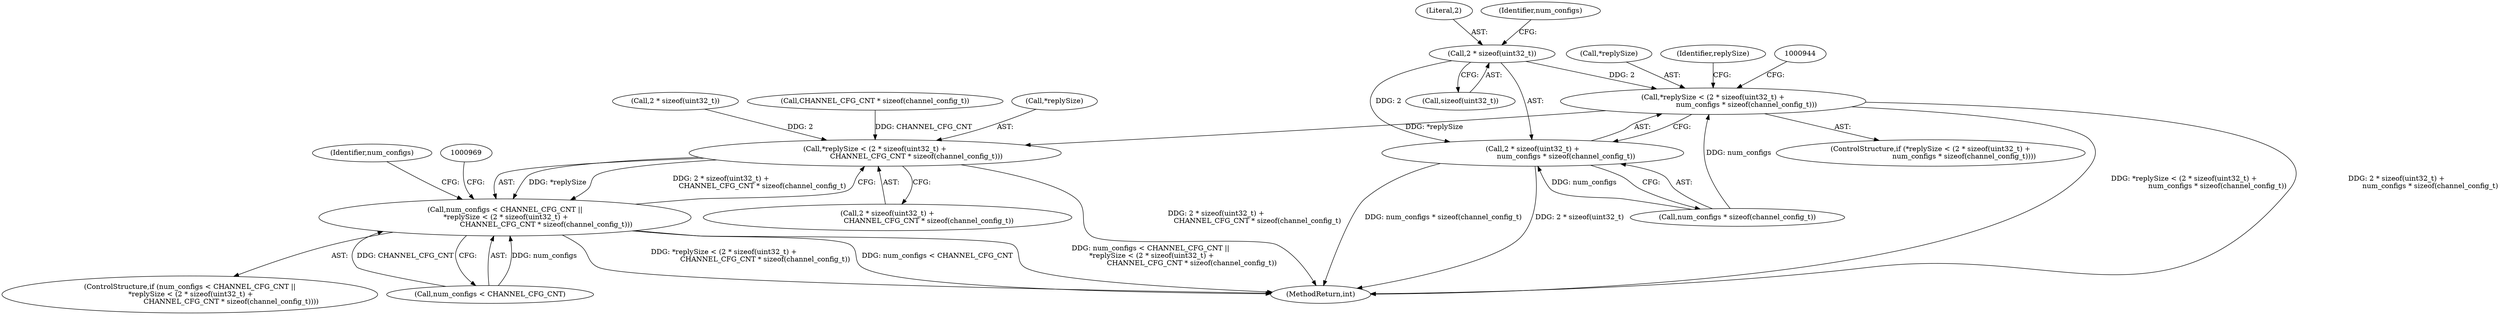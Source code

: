 digraph "0_Android_aeea52da00d210587fb3ed895de3d5f2e0264c88_9@API" {
"1000924" [label="(Call,2 * sizeof(uint32_t))"];
"1000920" [label="(Call,*replySize < (2 * sizeof(uint32_t) +\n                              num_configs * sizeof(channel_config_t)))"];
"1000953" [label="(Call,*replySize < (2 * sizeof(uint32_t) +\n                                     CHANNEL_CFG_CNT * sizeof(channel_config_t)))"];
"1000949" [label="(Call,num_configs < CHANNEL_CFG_CNT ||\n *replySize < (2 * sizeof(uint32_t) +\n                                     CHANNEL_CFG_CNT * sizeof(channel_config_t)))"];
"1000923" [label="(Call,2 * sizeof(uint32_t) +\n                              num_configs * sizeof(channel_config_t))"];
"1000949" [label="(Call,num_configs < CHANNEL_CFG_CNT ||\n *replySize < (2 * sizeof(uint32_t) +\n                                     CHANNEL_CFG_CNT * sizeof(channel_config_t)))"];
"1000921" [label="(Call,*replySize)"];
"1000948" [label="(ControlStructure,if (num_configs < CHANNEL_CFG_CNT ||\n *replySize < (2 * sizeof(uint32_t) +\n                                     CHANNEL_CFG_CNT * sizeof(channel_config_t))))"];
"1000953" [label="(Call,*replySize < (2 * sizeof(uint32_t) +\n                                     CHANNEL_CFG_CNT * sizeof(channel_config_t)))"];
"1000976" [label="(Identifier,num_configs)"];
"1000961" [label="(Call,CHANNEL_CFG_CNT * sizeof(channel_config_t))"];
"1000954" [label="(Call,*replySize)"];
"1000923" [label="(Call,2 * sizeof(uint32_t) +\n                              num_configs * sizeof(channel_config_t))"];
"1000950" [label="(Call,num_configs < CHANNEL_CFG_CNT)"];
"1000957" [label="(Call,2 * sizeof(uint32_t))"];
"1000925" [label="(Literal,2)"];
"1000924" [label="(Call,2 * sizeof(uint32_t))"];
"1000935" [label="(Identifier,replySize)"];
"1000926" [label="(Call,sizeof(uint32_t))"];
"1000956" [label="(Call,2 * sizeof(uint32_t) +\n                                     CHANNEL_CFG_CNT * sizeof(channel_config_t))"];
"1000928" [label="(Call,num_configs * sizeof(channel_config_t))"];
"1001295" [label="(MethodReturn,int)"];
"1000929" [label="(Identifier,num_configs)"];
"1000919" [label="(ControlStructure,if (*replySize < (2 * sizeof(uint32_t) +\n                              num_configs * sizeof(channel_config_t))))"];
"1000920" [label="(Call,*replySize < (2 * sizeof(uint32_t) +\n                              num_configs * sizeof(channel_config_t)))"];
"1000924" -> "1000923"  [label="AST: "];
"1000924" -> "1000926"  [label="CFG: "];
"1000925" -> "1000924"  [label="AST: "];
"1000926" -> "1000924"  [label="AST: "];
"1000929" -> "1000924"  [label="CFG: "];
"1000924" -> "1000920"  [label="DDG: 2"];
"1000924" -> "1000923"  [label="DDG: 2"];
"1000920" -> "1000919"  [label="AST: "];
"1000920" -> "1000923"  [label="CFG: "];
"1000921" -> "1000920"  [label="AST: "];
"1000923" -> "1000920"  [label="AST: "];
"1000935" -> "1000920"  [label="CFG: "];
"1000944" -> "1000920"  [label="CFG: "];
"1000920" -> "1001295"  [label="DDG: *replySize < (2 * sizeof(uint32_t) +\n                              num_configs * sizeof(channel_config_t))"];
"1000920" -> "1001295"  [label="DDG: 2 * sizeof(uint32_t) +\n                              num_configs * sizeof(channel_config_t)"];
"1000928" -> "1000920"  [label="DDG: num_configs"];
"1000920" -> "1000953"  [label="DDG: *replySize"];
"1000953" -> "1000949"  [label="AST: "];
"1000953" -> "1000956"  [label="CFG: "];
"1000954" -> "1000953"  [label="AST: "];
"1000956" -> "1000953"  [label="AST: "];
"1000949" -> "1000953"  [label="CFG: "];
"1000953" -> "1001295"  [label="DDG: 2 * sizeof(uint32_t) +\n                                     CHANNEL_CFG_CNT * sizeof(channel_config_t)"];
"1000953" -> "1000949"  [label="DDG: *replySize"];
"1000953" -> "1000949"  [label="DDG: 2 * sizeof(uint32_t) +\n                                     CHANNEL_CFG_CNT * sizeof(channel_config_t)"];
"1000957" -> "1000953"  [label="DDG: 2"];
"1000961" -> "1000953"  [label="DDG: CHANNEL_CFG_CNT"];
"1000949" -> "1000948"  [label="AST: "];
"1000949" -> "1000950"  [label="CFG: "];
"1000950" -> "1000949"  [label="AST: "];
"1000969" -> "1000949"  [label="CFG: "];
"1000976" -> "1000949"  [label="CFG: "];
"1000949" -> "1001295"  [label="DDG: *replySize < (2 * sizeof(uint32_t) +\n                                     CHANNEL_CFG_CNT * sizeof(channel_config_t))"];
"1000949" -> "1001295"  [label="DDG: num_configs < CHANNEL_CFG_CNT"];
"1000949" -> "1001295"  [label="DDG: num_configs < CHANNEL_CFG_CNT ||\n *replySize < (2 * sizeof(uint32_t) +\n                                     CHANNEL_CFG_CNT * sizeof(channel_config_t))"];
"1000950" -> "1000949"  [label="DDG: num_configs"];
"1000950" -> "1000949"  [label="DDG: CHANNEL_CFG_CNT"];
"1000923" -> "1000928"  [label="CFG: "];
"1000928" -> "1000923"  [label="AST: "];
"1000923" -> "1001295"  [label="DDG: num_configs * sizeof(channel_config_t)"];
"1000923" -> "1001295"  [label="DDG: 2 * sizeof(uint32_t)"];
"1000928" -> "1000923"  [label="DDG: num_configs"];
}
